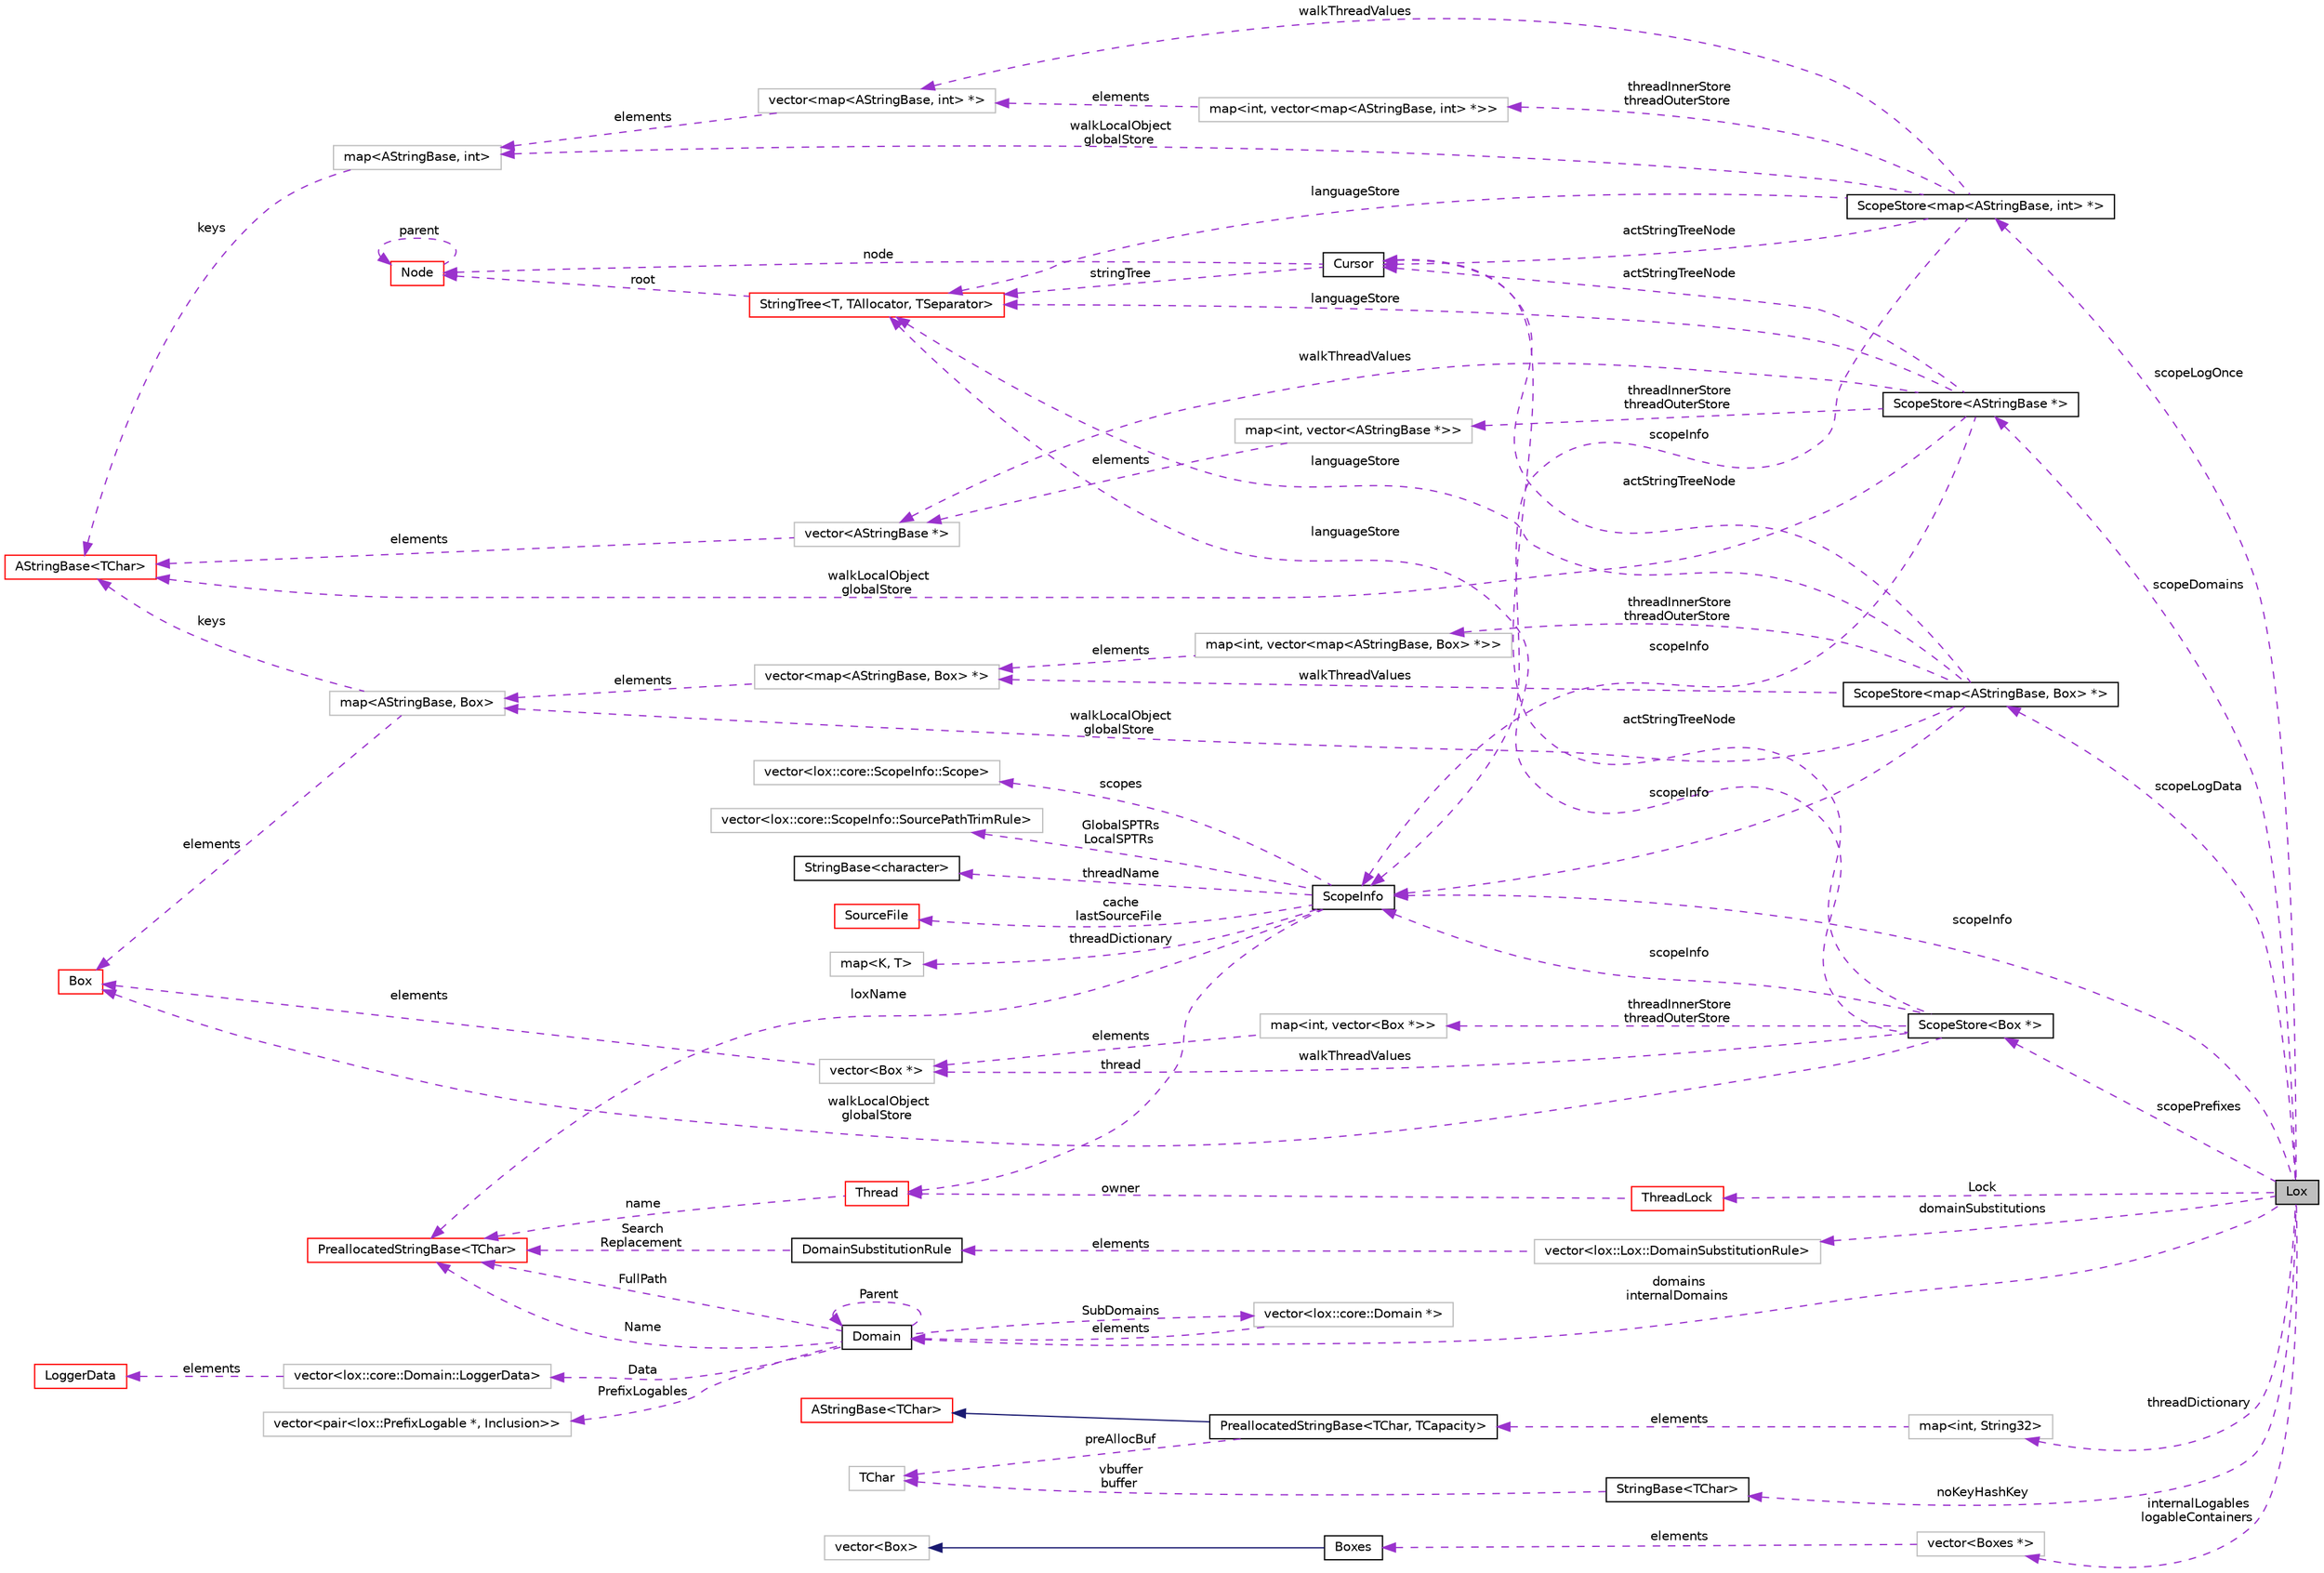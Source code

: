 digraph "Lox"
{
  edge [fontname="Helvetica",fontsize="10",labelfontname="Helvetica",labelfontsize="10"];
  node [fontname="Helvetica",fontsize="10",shape=record];
  rankdir="LR";
  Node1 [label="Lox",height=0.2,width=0.4,color="black", fillcolor="grey75", style="filled", fontcolor="black"];
  Node2 [label="ScopeStore\<map\<AStringBase, Box\> *\>",height=0.2,width=0.4,color="black", fillcolor="white", style="filled",URL="$classaworx_1_1lib_1_1lox_1_1core_1_1ScopeStore.html"];
  Node3 [label="vector\<map\<AStringBase, Box\> *\>",height=0.2,width=0.4,color="grey75", fillcolor="white", style="filled"];
  Node4 [label="map\<AStringBase, Box\>",height=0.2,width=0.4,color="grey75", fillcolor="white", style="filled"];
  Node12 [label="map\<int, vector\<map\<AStringBase, Box\> *\>\>",height=0.2,width=0.4,color="grey75", fillcolor="white", style="filled"];
  Node15 [label="map\<K, T\>",height=0.2,width=0.4,color="grey75", fillcolor="white", style="filled",tooltip="STL class. "];
  Node18 [label="vector\<lox::core::ScopeInfo::Scope\>",height=0.2,width=0.4,color="grey75", fillcolor="white", style="filled"];
  Node25 [label="vector\<lox::core::ScopeInfo::SourcePathTrimRule\>",height=0.2,width=0.4,color="grey75", fillcolor="white", style="filled"];
  Node37 [label="StringTree\<T, TAllocator, TSeparator\>",height=0.2,width=0.4,color="red", fillcolor="white", style="filled",URL="$classaworx_1_1lib_1_1util_1_1StringTree.html"];
  Node39 [label="ScopeStore\<map\<AStringBase, int\> *\>",height=0.2,width=0.4,color="black", fillcolor="white", style="filled",URL="$classaworx_1_1lib_1_1lox_1_1core_1_1ScopeStore.html"];
  Node40 [label="map\<int, vector\<map\<AStringBase, int\> *\>\>",height=0.2,width=0.4,color="grey75", fillcolor="white", style="filled"];
  Node41 [label="vector\<map\<AStringBase, int\> *\>",height=0.2,width=0.4,color="grey75", fillcolor="white", style="filled"];
  Node42 [label="map\<AStringBase, int\>",height=0.2,width=0.4,color="grey75", fillcolor="white", style="filled"];
  Node44 [label="vector\<pair\<lox::PrefixLogable *, Inclusion\>\>",height=0.2,width=0.4,color="grey75", fillcolor="white", style="filled"];
  Node45 [label="vector\<lox::core::Domain::LoggerData\>",height=0.2,width=0.4,color="grey75", fillcolor="white", style="filled"];
  Node52 [label="vector\<lox::core::Domain *\>",height=0.2,width=0.4,color="grey75", fillcolor="white", style="filled"];
  Node53 [label="ScopeStore\<Box *\>",height=0.2,width=0.4,color="black", fillcolor="white", style="filled",URL="$classaworx_1_1lib_1_1lox_1_1core_1_1ScopeStore.html"];
  Node54 [label="vector\<Box *\>",height=0.2,width=0.4,color="grey75", fillcolor="white", style="filled"];
  Node55 [label="map\<int, vector\<Box *\>\>",height=0.2,width=0.4,color="grey75", fillcolor="white", style="filled"];
  Node56 [label="ScopeStore\<AStringBase *\>",height=0.2,width=0.4,color="black", fillcolor="white", style="filled",URL="$classaworx_1_1lib_1_1lox_1_1core_1_1ScopeStore.html"];
  Node57 [label="vector\<AStringBase *\>",height=0.2,width=0.4,color="grey75", fillcolor="white", style="filled"];
  Node58 [label="map\<int, vector\<AStringBase *\>\>",height=0.2,width=0.4,color="grey75", fillcolor="white", style="filled"];
  Node59 [label="map\<int, String32\>",height=0.2,width=0.4,color="grey75", fillcolor="white", style="filled"];
  Node60 [label="PreallocatedStringBase\<TChar, TCapacity\>",height=0.2,width=0.4,color="black", fillcolor="white", style="filled",URL="$classaworx_1_1lib_1_1strings_1_1PreallocatedStringBase.html"];
  Node62 [label="vector\<lox::Lox::DomainSubstitutionRule\>",height=0.2,width=0.4,color="grey75", fillcolor="white", style="filled"];
  Node64 [label="vector\<Boxes *\>",height=0.2,width=0.4,color="grey75", fillcolor="white", style="filled"];
  Node66 [label="vector\<Box\>",height=0.2,width=0.4,color="grey75", fillcolor="white", style="filled",tooltip="STL class. "];
  Node5 [label="AStringBase\<TChar\>",height=0.2,width=0.4,color="red", fillcolor="white", style="filled",URL="$classaworx_1_1lib_1_1strings_1_1AStringBase.html"];
  Node14 [label="StringBase\<character\>",height=0.2,width=0.4,color="black", fillcolor="white", style="filled",URL="$classaworx_1_1lib_1_1strings_1_1StringBase.html"];
  Node61 [label="AStringBase\<TChar\>",height=0.2,width=0.4,color="red", fillcolor="white", style="filled",URL="$classaworx_1_1lib_1_1strings_1_1AStringBase.html"];
  Node67 [label="StringBase\<TChar\>",height=0.2,width=0.4,color="black", fillcolor="white", style="filled",URL="$classaworx_1_1lib_1_1strings_1_1StringBase.html"];
  Node28 [label="PreallocatedStringBase\<TChar\>",height=0.2,width=0.4,color="red", fillcolor="white", style="filled",URL="$classaworx_1_1lib_1_1strings_1_1PreallocatedStringBase.html"];
  Node2 -> Node1 [dir="back",color="darkorchid3",fontsize="10",style="dashed",label=" scopeLogData" ,fontname="Helvetica"];
  Node3 -> Node2 [dir="back",color="darkorchid3",fontsize="10",style="dashed",label=" walkThreadValues" ,fontname="Helvetica"];
  Node3 -> Node12 [dir="back",color="darkorchid3",fontsize="10",style="dashed",label=" elements" ,fontname="Helvetica"];
  Node4 -> Node2 [dir="back",color="darkorchid3",fontsize="10",style="dashed",label=" walkLocalObject\nglobalStore" ,fontname="Helvetica"];
  Node4 -> Node3 [dir="back",color="darkorchid3",fontsize="10",style="dashed",label=" elements" ,fontname="Helvetica"];
  Node5 -> Node4 [dir="back",color="darkorchid3",fontsize="10",style="dashed",label=" keys" ,fontname="Helvetica"];
  Node5 -> Node42 [dir="back",color="darkorchid3",fontsize="10",style="dashed",label=" keys" ,fontname="Helvetica"];
  Node5 -> Node56 [dir="back",color="darkorchid3",fontsize="10",style="dashed",label=" walkLocalObject\nglobalStore" ,fontname="Helvetica"];
  Node5 -> Node57 [dir="back",color="darkorchid3",fontsize="10",style="dashed",label=" elements" ,fontname="Helvetica"];
  Node8 -> Node60 [dir="back",color="darkorchid3",fontsize="10",style="dashed",label=" preAllocBuf" ,fontname="Helvetica"];
  Node8 -> Node67 [dir="back",color="darkorchid3",fontsize="10",style="dashed",label=" vbuffer\nbuffer" ,fontname="Helvetica"];
  Node9 -> Node4 [dir="back",color="darkorchid3",fontsize="10",style="dashed",label=" elements" ,fontname="Helvetica"];
  Node9 -> Node53 [dir="back",color="darkorchid3",fontsize="10",style="dashed",label=" walkLocalObject\nglobalStore" ,fontname="Helvetica"];
  Node9 -> Node54 [dir="back",color="darkorchid3",fontsize="10",style="dashed",label=" elements" ,fontname="Helvetica"];
  Node12 -> Node2 [dir="back",color="darkorchid3",fontsize="10",style="dashed",label=" threadInnerStore\nthreadOuterStore" ,fontname="Helvetica"];
  Node13 -> Node1 [dir="back",color="darkorchid3",fontsize="10",style="dashed",label=" scopeInfo" ,fontname="Helvetica"];
  Node13 -> Node2 [dir="back",color="darkorchid3",fontsize="10",style="dashed",label=" scopeInfo" ,fontname="Helvetica"];
  Node13 -> Node39 [dir="back",color="darkorchid3",fontsize="10",style="dashed",label=" scopeInfo" ,fontname="Helvetica"];
  Node13 -> Node53 [dir="back",color="darkorchid3",fontsize="10",style="dashed",label=" scopeInfo" ,fontname="Helvetica"];
  Node13 -> Node56 [dir="back",color="darkorchid3",fontsize="10",style="dashed",label=" scopeInfo" ,fontname="Helvetica"];
  Node14 -> Node13 [dir="back",color="darkorchid3",fontsize="10",style="dashed",label=" threadName" ,fontname="Helvetica"];
  Node15 -> Node13 [dir="back",color="darkorchid3",fontsize="10",style="dashed",label=" threadDictionary" ,fontname="Helvetica"];
  Node18 -> Node13 [dir="back",color="darkorchid3",fontsize="10",style="dashed",label=" scopes" ,fontname="Helvetica"];
  Node22 -> Node13 [dir="back",color="darkorchid3",fontsize="10",style="dashed",label=" cache\nlastSourceFile" ,fontname="Helvetica"];
  Node25 -> Node13 [dir="back",color="darkorchid3",fontsize="10",style="dashed",label=" GlobalSPTRs\nLocalSPTRs" ,fontname="Helvetica"];
  Node28 -> Node13 [dir="back",color="darkorchid3",fontsize="10",style="dashed",label=" loxName" ,fontname="Helvetica"];
  Node28 -> Node30 [dir="back",color="darkorchid3",fontsize="10",style="dashed",label=" name" ,fontname="Helvetica"];
  Node28 -> Node43 [dir="back",color="darkorchid3",fontsize="10",style="dashed",label=" Name" ,fontname="Helvetica"];
  Node28 -> Node43 [dir="back",color="darkorchid3",fontsize="10",style="dashed",label=" FullPath" ,fontname="Helvetica"];
  Node28 -> Node63 [dir="back",color="darkorchid3",fontsize="10",style="dashed",label=" Search\nReplacement" ,fontname="Helvetica"];
  Node30 -> Node13 [dir="back",color="darkorchid3",fontsize="10",style="dashed",label=" thread" ,fontname="Helvetica"];
  Node30 -> Node49 [dir="back",color="darkorchid3",fontsize="10",style="dashed",label=" owner" ,fontname="Helvetica"];
  Node35 -> Node2 [dir="back",color="darkorchid3",fontsize="10",style="dashed",label=" actStringTreeNode" ,fontname="Helvetica"];
  Node35 -> Node39 [dir="back",color="darkorchid3",fontsize="10",style="dashed",label=" actStringTreeNode" ,fontname="Helvetica"];
  Node35 -> Node53 [dir="back",color="darkorchid3",fontsize="10",style="dashed",label=" actStringTreeNode" ,fontname="Helvetica"];
  Node35 -> Node56 [dir="back",color="darkorchid3",fontsize="10",style="dashed",label=" actStringTreeNode" ,fontname="Helvetica"];
  Node36 -> Node35 [dir="back",color="darkorchid3",fontsize="10",style="dashed",label=" node" ,fontname="Helvetica"];
  Node36 -> Node36 [dir="back",color="darkorchid3",fontsize="10",style="dashed",label=" parent" ,fontname="Helvetica"];
  Node36 -> Node37 [dir="back",color="darkorchid3",fontsize="10",style="dashed",label=" root" ,fontname="Helvetica"];
  Node37 -> Node2 [dir="back",color="darkorchid3",fontsize="10",style="dashed",label=" languageStore" ,fontname="Helvetica"];
  Node37 -> Node35 [dir="back",color="darkorchid3",fontsize="10",style="dashed",label=" stringTree" ,fontname="Helvetica"];
  Node37 -> Node39 [dir="back",color="darkorchid3",fontsize="10",style="dashed",label=" languageStore" ,fontname="Helvetica"];
  Node37 -> Node53 [dir="back",color="darkorchid3",fontsize="10",style="dashed",label=" languageStore" ,fontname="Helvetica"];
  Node37 -> Node56 [dir="back",color="darkorchid3",fontsize="10",style="dashed",label=" languageStore" ,fontname="Helvetica"];
  Node39 -> Node1 [dir="back",color="darkorchid3",fontsize="10",style="dashed",label=" scopeLogOnce" ,fontname="Helvetica"];
  Node40 -> Node39 [dir="back",color="darkorchid3",fontsize="10",style="dashed",label=" threadInnerStore\nthreadOuterStore" ,fontname="Helvetica"];
  Node41 -> Node39 [dir="back",color="darkorchid3",fontsize="10",style="dashed",label=" walkThreadValues" ,fontname="Helvetica"];
  Node41 -> Node40 [dir="back",color="darkorchid3",fontsize="10",style="dashed",label=" elements" ,fontname="Helvetica"];
  Node42 -> Node39 [dir="back",color="darkorchid3",fontsize="10",style="dashed",label=" walkLocalObject\nglobalStore" ,fontname="Helvetica"];
  Node42 -> Node41 [dir="back",color="darkorchid3",fontsize="10",style="dashed",label=" elements" ,fontname="Helvetica"];
  Node43 -> Node1 [dir="back",color="darkorchid3",fontsize="10",style="dashed",label=" domains\ninternalDomains" ,fontname="Helvetica"];
  Node43 -> Node43 [dir="back",color="darkorchid3",fontsize="10",style="dashed",label=" Parent" ,fontname="Helvetica"];
  Node43 -> Node52 [dir="back",color="darkorchid3",fontsize="10",style="dashed",label=" elements" ,fontname="Helvetica"];
  Node44 -> Node43 [dir="back",color="darkorchid3",fontsize="10",style="dashed",label=" PrefixLogables" ,fontname="Helvetica"];
  Node45 -> Node43 [dir="back",color="darkorchid3",fontsize="10",style="dashed",label=" Data" ,fontname="Helvetica"];
  Node46 -> Node45 [dir="back",color="darkorchid3",fontsize="10",style="dashed",label=" elements" ,fontname="Helvetica"];
  Node49 -> Node1 [dir="back",color="darkorchid3",fontsize="10",style="dashed",label=" Lock" ,fontname="Helvetica"];
  Node52 -> Node43 [dir="back",color="darkorchid3",fontsize="10",style="dashed",label=" SubDomains" ,fontname="Helvetica"];
  Node53 -> Node1 [dir="back",color="darkorchid3",fontsize="10",style="dashed",label=" scopePrefixes" ,fontname="Helvetica"];
  Node54 -> Node53 [dir="back",color="darkorchid3",fontsize="10",style="dashed",label=" walkThreadValues" ,fontname="Helvetica"];
  Node54 -> Node55 [dir="back",color="darkorchid3",fontsize="10",style="dashed",label=" elements" ,fontname="Helvetica"];
  Node55 -> Node53 [dir="back",color="darkorchid3",fontsize="10",style="dashed",label=" threadInnerStore\nthreadOuterStore" ,fontname="Helvetica"];
  Node56 -> Node1 [dir="back",color="darkorchid3",fontsize="10",style="dashed",label=" scopeDomains" ,fontname="Helvetica"];
  Node57 -> Node56 [dir="back",color="darkorchid3",fontsize="10",style="dashed",label=" walkThreadValues" ,fontname="Helvetica"];
  Node57 -> Node58 [dir="back",color="darkorchid3",fontsize="10",style="dashed",label=" elements" ,fontname="Helvetica"];
  Node58 -> Node56 [dir="back",color="darkorchid3",fontsize="10",style="dashed",label=" threadInnerStore\nthreadOuterStore" ,fontname="Helvetica"];
  Node59 -> Node1 [dir="back",color="darkorchid3",fontsize="10",style="dashed",label=" threadDictionary" ,fontname="Helvetica"];
  Node60 -> Node59 [dir="back",color="darkorchid3",fontsize="10",style="dashed",label=" elements" ,fontname="Helvetica"];
  Node61 -> Node60 [dir="back",color="midnightblue",fontsize="10",style="solid",fontname="Helvetica"];
  Node62 -> Node1 [dir="back",color="darkorchid3",fontsize="10",style="dashed",label=" domainSubstitutions" ,fontname="Helvetica"];
  Node63 -> Node62 [dir="back",color="darkorchid3",fontsize="10",style="dashed",label=" elements" ,fontname="Helvetica"];
  Node64 -> Node1 [dir="back",color="darkorchid3",fontsize="10",style="dashed",label=" internalLogables\nlogableContainers" ,fontname="Helvetica"];
  Node65 -> Node64 [dir="back",color="darkorchid3",fontsize="10",style="dashed",label=" elements" ,fontname="Helvetica"];
  Node66 -> Node65 [dir="back",color="midnightblue",fontsize="10",style="solid",fontname="Helvetica"];
  Node67 -> Node1 [dir="back",color="darkorchid3",fontsize="10",style="dashed",label=" noKeyHashKey" ,fontname="Helvetica"];
  Node9 [label="Box",height=0.2,width=0.4,color="red", fillcolor="white", style="filled",URL="$classaworx_1_1lib_1_1boxing_1_1Box.html"];
  Node13 [label="ScopeInfo",height=0.2,width=0.4,color="black", fillcolor="white", style="filled",URL="$classaworx_1_1lib_1_1lox_1_1core_1_1ScopeInfo.html"];
  Node22 [label="SourceFile",height=0.2,width=0.4,color="red", fillcolor="white", style="filled",URL="$structaworx_1_1lib_1_1lox_1_1core_1_1ScopeInfo_1_1SourceFile.html",tooltip="Information of a single source file. Stored in field cache. "];
  Node30 [label="Thread",height=0.2,width=0.4,color="red", fillcolor="white", style="filled",URL="$classaworx_1_1lib_1_1threads_1_1Thread.html"];
  Node35 [label="Cursor",height=0.2,width=0.4,color="black", fillcolor="white", style="filled",URL="$classaworx_1_1lib_1_1util_1_1StringTree_1_1Cursor.html"];
  Node36 [label="Node",height=0.2,width=0.4,color="red", fillcolor="white", style="filled",URL="$classaworx_1_1lib_1_1util_1_1StringTree_1_1Node.html"];
  Node43 [label="Domain",height=0.2,width=0.4,color="black", fillcolor="white", style="filled",URL="$classaworx_1_1lib_1_1lox_1_1core_1_1Domain.html"];
  Node46 [label="LoggerData",height=0.2,width=0.4,color="red", fillcolor="white", style="filled",URL="$structaworx_1_1lib_1_1lox_1_1core_1_1Domain_1_1LoggerData.html"];
  Node8 [label="TChar",height=0.2,width=0.4,color="grey75", fillcolor="white", style="filled"];
  Node49 [label="ThreadLock",height=0.2,width=0.4,color="red", fillcolor="white", style="filled",URL="$classaworx_1_1lib_1_1threads_1_1ThreadLock.html"];
  Node63 [label="DomainSubstitutionRule",height=0.2,width=0.4,color="black", fillcolor="white", style="filled",URL="$structaworx_1_1lib_1_1lox_1_1Lox_1_1DomainSubstitutionRule.html",tooltip="Domain stubstitution rules. "];
  Node65 [label="Boxes",height=0.2,width=0.4,color="black", fillcolor="white", style="filled",URL="$classaworx_1_1lib_1_1boxing_1_1Boxes.html"];
}

